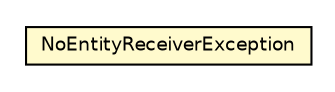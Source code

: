 #!/usr/local/bin/dot
#
# Class diagram 
# Generated by UMLGraph version 5.4 (http://www.umlgraph.org/)
#

digraph G {
	edge [fontname="Helvetica",fontsize=10,labelfontname="Helvetica",labelfontsize=10];
	node [fontname="Helvetica",fontsize=10,shape=plaintext];
	nodesep=0.25;
	ranksep=0.5;
	// jsl.modeling.elements.resource.NoEntityReceiverException
	c135654 [label=<<table title="jsl.modeling.elements.resource.NoEntityReceiverException" border="0" cellborder="1" cellspacing="0" cellpadding="2" port="p" bgcolor="lemonChiffon" href="./NoEntityReceiverException.html">
		<tr><td><table border="0" cellspacing="0" cellpadding="1">
<tr><td align="center" balign="center"> NoEntityReceiverException </td></tr>
		</table></td></tr>
		</table>>, URL="./NoEntityReceiverException.html", fontname="Helvetica", fontcolor="black", fontsize=9.0];
}

